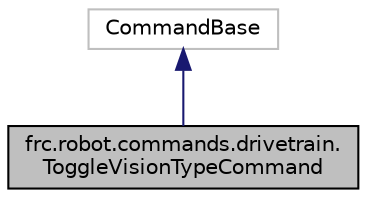 digraph "frc.robot.commands.drivetrain.ToggleVisionTypeCommand"
{
  edge [fontname="Helvetica",fontsize="10",labelfontname="Helvetica",labelfontsize="10"];
  node [fontname="Helvetica",fontsize="10",shape=record];
  Node2 [label="frc.robot.commands.drivetrain.\lToggleVisionTypeCommand",height=0.2,width=0.4,color="black", fillcolor="grey75", style="filled", fontcolor="black"];
  Node3 -> Node2 [dir="back",color="midnightblue",fontsize="10",style="solid",fontname="Helvetica"];
  Node3 [label="CommandBase",height=0.2,width=0.4,color="grey75", fillcolor="white", style="filled"];
}
